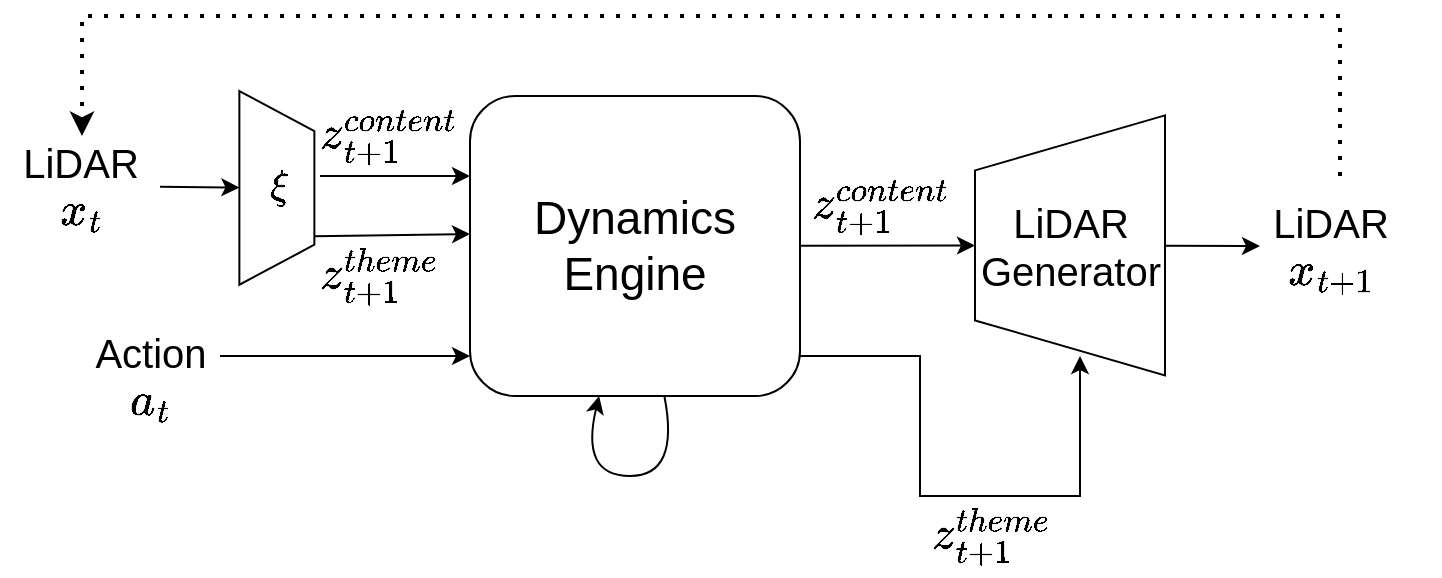 <mxfile version="20.7.4" type="github">
  <diagram id="EVrbKENyEVnjGAG4AELT" name="Page-1">
    <mxGraphModel dx="989" dy="514" grid="1" gridSize="10" guides="1" tooltips="1" connect="1" arrows="1" fold="1" page="1" pageScale="1" pageWidth="827" pageHeight="1169" math="1" shadow="0">
      <root>
        <mxCell id="0" />
        <mxCell id="1" parent="0" />
        <mxCell id="rsoeOqy-VsgO8BAAmOL_-3" value="$$\xi$$" style="shape=trapezoid;perimeter=trapezoidPerimeter;whiteSpace=wrap;html=1;fixedSize=1;rotation=90;horizontal=0;fontSize=17;" vertex="1" parent="1">
          <mxGeometry x="140" y="257.19" width="96.87" height="37.5" as="geometry" />
        </mxCell>
        <mxCell id="rsoeOqy-VsgO8BAAmOL_-4" value="&lt;p style=&quot;line-height: 130%; font-size: 23px;&quot;&gt;&lt;/p&gt;&lt;div style=&quot;font-size: 23px;&quot;&gt;&lt;font style=&quot;font-size: 23px;&quot;&gt;Dynamics&lt;/font&gt;&lt;/div&gt;&lt;div style=&quot;font-size: 23px;&quot;&gt;&lt;font style=&quot;font-size: 23px;&quot;&gt;Engine&lt;/font&gt;&lt;/div&gt;&lt;p style=&quot;font-size: 23px;&quot;&gt;&lt;/p&gt;" style="rounded=1;whiteSpace=wrap;html=1;" vertex="1" parent="1">
          <mxGeometry x="285" y="230" width="165" height="150" as="geometry" />
        </mxCell>
        <mxCell id="rsoeOqy-VsgO8BAAmOL_-5" value="LiDAR Generator" style="shape=trapezoid;perimeter=trapezoidPerimeter;whiteSpace=wrap;html=1;fixedSize=1;fontSize=20;rotation=90;horizontal=0;direction=east;flipV=1;size=27.5;" vertex="1" parent="1">
          <mxGeometry x="520" y="257.19" width="130" height="95" as="geometry" />
        </mxCell>
        <mxCell id="rsoeOqy-VsgO8BAAmOL_-10" value="" style="endArrow=classic;html=1;rounded=0;fontSize=20;" edge="1" parent="1" source="rsoeOqy-VsgO8BAAmOL_-4" target="rsoeOqy-VsgO8BAAmOL_-5">
          <mxGeometry width="50" height="50" relative="1" as="geometry">
            <mxPoint x="435" y="345" as="sourcePoint" />
            <mxPoint x="485" y="295" as="targetPoint" />
          </mxGeometry>
        </mxCell>
        <mxCell id="rsoeOqy-VsgO8BAAmOL_-11" value="" style="endArrow=classic;html=1;rounded=0;fontSize=20;" edge="1" parent="1">
          <mxGeometry width="50" height="50" relative="1" as="geometry">
            <mxPoint x="210" y="270" as="sourcePoint" />
            <mxPoint x="285" y="270" as="targetPoint" />
          </mxGeometry>
        </mxCell>
        <mxCell id="rsoeOqy-VsgO8BAAmOL_-12" value="" style="endArrow=classic;html=1;rounded=0;fontSize=20;exitX=0.75;exitY=0;exitDx=0;exitDy=0;entryX=0;entryY=0.46;entryDx=0;entryDy=0;entryPerimeter=0;" edge="1" parent="1" source="rsoeOqy-VsgO8BAAmOL_-3" target="rsoeOqy-VsgO8BAAmOL_-4">
          <mxGeometry width="50" height="50" relative="1" as="geometry">
            <mxPoint x="225" y="283" as="sourcePoint" />
            <mxPoint x="290" y="300" as="targetPoint" />
          </mxGeometry>
        </mxCell>
        <mxCell id="rsoeOqy-VsgO8BAAmOL_-14" value="&lt;div&gt;LiDAR&lt;/div&gt;&lt;div&gt;\(x_t\)&lt;/div&gt;" style="text;html=1;align=center;verticalAlign=middle;resizable=0;points=[];autosize=1;strokeColor=none;fillColor=none;fontSize=20;" vertex="1" parent="1">
          <mxGeometry x="50" y="245" width="80" height="60" as="geometry" />
        </mxCell>
        <mxCell id="rsoeOqy-VsgO8BAAmOL_-15" value="" style="endArrow=classic;html=1;rounded=0;fontSize=20;" edge="1" parent="1" source="rsoeOqy-VsgO8BAAmOL_-14" target="rsoeOqy-VsgO8BAAmOL_-3">
          <mxGeometry width="50" height="50" relative="1" as="geometry">
            <mxPoint x="375" y="410" as="sourcePoint" />
            <mxPoint x="425" y="360" as="targetPoint" />
          </mxGeometry>
        </mxCell>
        <mxCell id="rsoeOqy-VsgO8BAAmOL_-16" value="&lt;div&gt;Action&lt;/div&gt;&lt;div&gt;\(a_t\)&lt;/div&gt;" style="text;html=1;align=center;verticalAlign=middle;resizable=0;points=[];autosize=1;strokeColor=none;fillColor=none;fontSize=20;" vertex="1" parent="1">
          <mxGeometry x="85" y="340" width="80" height="60" as="geometry" />
        </mxCell>
        <mxCell id="rsoeOqy-VsgO8BAAmOL_-17" value="" style="endArrow=classic;html=1;rounded=0;fontSize=20;" edge="1" parent="1">
          <mxGeometry width="50" height="50" relative="1" as="geometry">
            <mxPoint x="160" y="360" as="sourcePoint" />
            <mxPoint x="285" y="360" as="targetPoint" />
          </mxGeometry>
        </mxCell>
        <mxCell id="rsoeOqy-VsgO8BAAmOL_-18" value="&lt;div&gt;LiDAR&lt;/div&gt;&lt;div&gt;\(x_{t+1}\)&lt;/div&gt;" style="text;html=1;align=center;verticalAlign=middle;resizable=0;points=[];autosize=1;strokeColor=none;fillColor=none;fontSize=20;" vertex="1" parent="1">
          <mxGeometry x="660" y="274.69" width="110" height="60" as="geometry" />
        </mxCell>
        <mxCell id="rsoeOqy-VsgO8BAAmOL_-19" value="" style="endArrow=classic;html=1;rounded=0;fontSize=20;" edge="1" parent="1" source="rsoeOqy-VsgO8BAAmOL_-5">
          <mxGeometry width="50" height="50" relative="1" as="geometry">
            <mxPoint x="620" y="440" as="sourcePoint" />
            <mxPoint x="680" y="305" as="targetPoint" />
          </mxGeometry>
        </mxCell>
        <mxCell id="rsoeOqy-VsgO8BAAmOL_-21" value="" style="endArrow=classic;html=1;rounded=0;fontSize=20;exitX=1;exitY=0.867;exitDx=0;exitDy=0;exitPerimeter=0;" edge="1" parent="1" source="rsoeOqy-VsgO8BAAmOL_-4">
          <mxGeometry width="50" height="50" relative="1" as="geometry">
            <mxPoint x="463" y="360" as="sourcePoint" />
            <mxPoint x="590" y="360" as="targetPoint" />
            <Array as="points">
              <mxPoint x="510" y="360" />
              <mxPoint x="510" y="430" />
              <mxPoint x="590" y="430" />
            </Array>
          </mxGeometry>
        </mxCell>
        <mxCell id="rsoeOqy-VsgO8BAAmOL_-22" value="" style="curved=1;endArrow=classic;html=1;rounded=0;fontSize=20;" edge="1" parent="1" source="rsoeOqy-VsgO8BAAmOL_-4" target="rsoeOqy-VsgO8BAAmOL_-4">
          <mxGeometry width="50" height="50" relative="1" as="geometry">
            <mxPoint x="350" y="490" as="sourcePoint" />
            <mxPoint x="400" y="440" as="targetPoint" />
            <Array as="points">
              <mxPoint x="390" y="420" />
              <mxPoint x="340" y="420" />
            </Array>
          </mxGeometry>
        </mxCell>
        <mxCell id="rsoeOqy-VsgO8BAAmOL_-23" value="" style="endArrow=classic;dashed=1;html=1;dashPattern=1 3;strokeWidth=2;rounded=0;fontSize=20;startArrow=none;startFill=0;endFill=1;" edge="1" parent="1">
          <mxGeometry width="50" height="50" relative="1" as="geometry">
            <mxPoint x="720" y="270" as="sourcePoint" />
            <mxPoint x="91" y="250" as="targetPoint" />
            <Array as="points">
              <mxPoint x="720" y="190" />
              <mxPoint x="91" y="190" />
            </Array>
          </mxGeometry>
        </mxCell>
        <mxCell id="rsoeOqy-VsgO8BAAmOL_-26" value="&lt;div&gt;\(z^{theme}_{t+1}\)&lt;/div&gt;" style="text;html=1;align=center;verticalAlign=middle;resizable=0;points=[];autosize=1;strokeColor=none;fillColor=none;fontSize=20;" vertex="1" parent="1">
          <mxGeometry x="450" y="430" width="190" height="40" as="geometry" />
        </mxCell>
        <mxCell id="rsoeOqy-VsgO8BAAmOL_-27" value="&lt;div&gt;\(z^{content}_{t+1}\)&lt;/div&gt;" style="text;html=1;align=center;verticalAlign=middle;resizable=0;points=[];autosize=1;strokeColor=none;fillColor=none;fontSize=20;" vertex="1" parent="1">
          <mxGeometry x="390" y="265" width="200" height="40" as="geometry" />
        </mxCell>
        <mxCell id="rsoeOqy-VsgO8BAAmOL_-28" value="&lt;div&gt;\(z^{theme}_{t+1}\)&lt;/div&gt;" style="text;html=1;align=center;verticalAlign=middle;resizable=0;points=[];autosize=1;strokeColor=none;fillColor=none;fontSize=20;" vertex="1" parent="1">
          <mxGeometry x="144.07" y="300" width="190" height="40" as="geometry" />
        </mxCell>
        <mxCell id="rsoeOqy-VsgO8BAAmOL_-29" value="&lt;div&gt;\(z^{content}_{t+1}\)&lt;/div&gt;" style="text;html=1;align=center;verticalAlign=middle;resizable=0;points=[];autosize=1;strokeColor=none;fillColor=none;fontSize=20;" vertex="1" parent="1">
          <mxGeometry x="144.07" y="230" width="200" height="40" as="geometry" />
        </mxCell>
      </root>
    </mxGraphModel>
  </diagram>
</mxfile>
